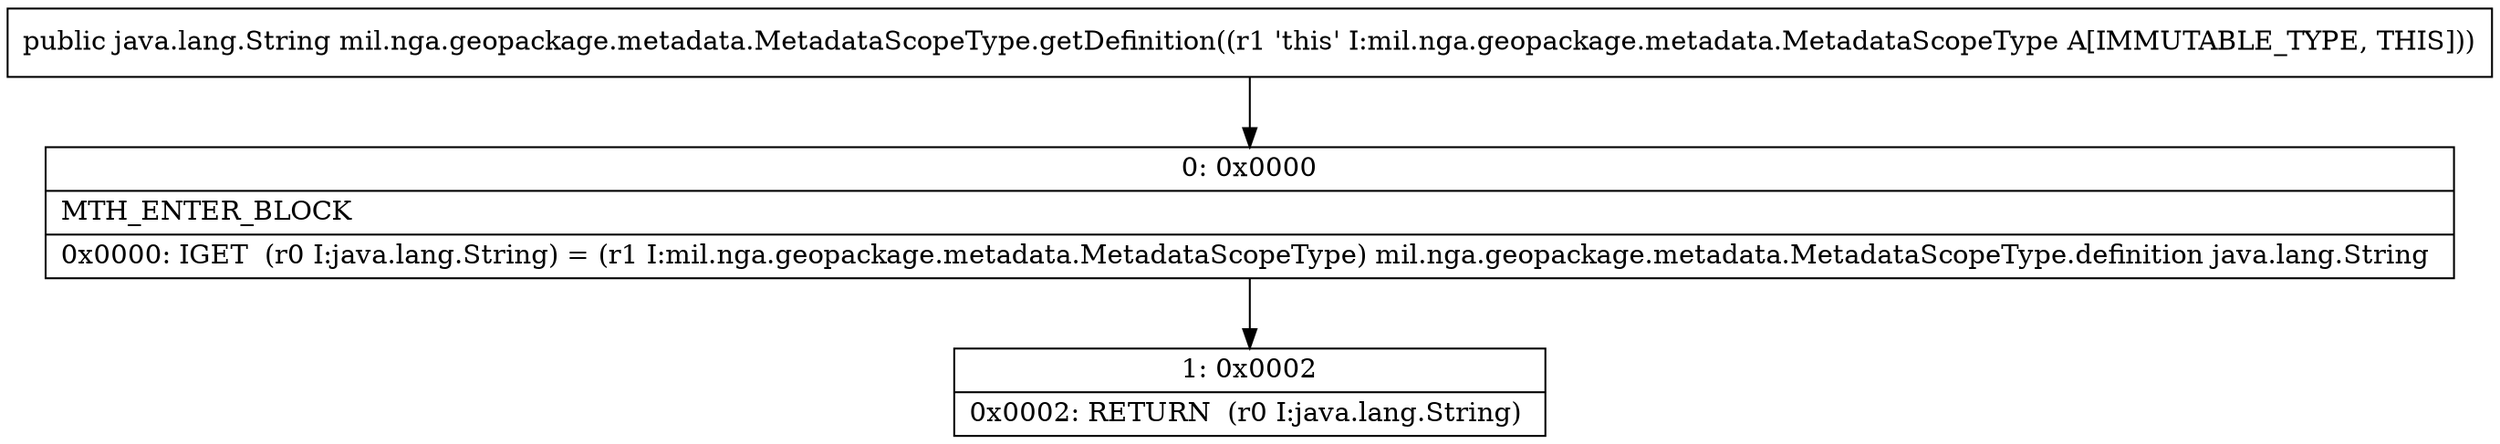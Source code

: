 digraph "CFG formil.nga.geopackage.metadata.MetadataScopeType.getDefinition()Ljava\/lang\/String;" {
Node_0 [shape=record,label="{0\:\ 0x0000|MTH_ENTER_BLOCK\l|0x0000: IGET  (r0 I:java.lang.String) = (r1 I:mil.nga.geopackage.metadata.MetadataScopeType) mil.nga.geopackage.metadata.MetadataScopeType.definition java.lang.String \l}"];
Node_1 [shape=record,label="{1\:\ 0x0002|0x0002: RETURN  (r0 I:java.lang.String) \l}"];
MethodNode[shape=record,label="{public java.lang.String mil.nga.geopackage.metadata.MetadataScopeType.getDefinition((r1 'this' I:mil.nga.geopackage.metadata.MetadataScopeType A[IMMUTABLE_TYPE, THIS])) }"];
MethodNode -> Node_0;
Node_0 -> Node_1;
}

